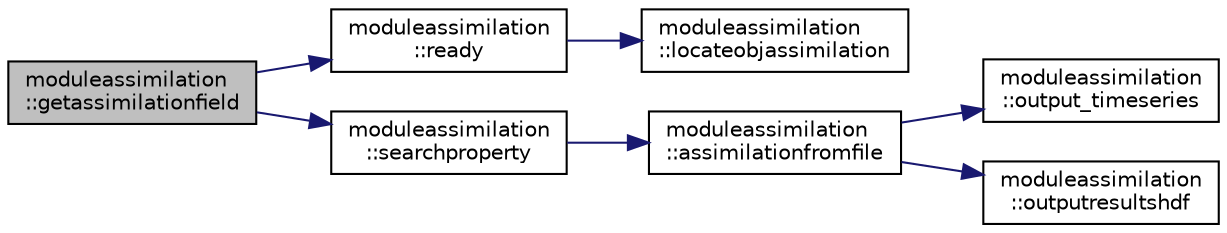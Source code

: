 digraph "moduleassimilation::getassimilationfield"
{
 // LATEX_PDF_SIZE
  edge [fontname="Helvetica",fontsize="10",labelfontname="Helvetica",labelfontsize="10"];
  node [fontname="Helvetica",fontsize="10",shape=record];
  rankdir="LR";
  Node1 [label="moduleassimilation\l::getassimilationfield",height=0.2,width=0.4,color="black", fillcolor="grey75", style="filled", fontcolor="black",tooltip=" "];
  Node1 -> Node2 [color="midnightblue",fontsize="10",style="solid"];
  Node2 [label="moduleassimilation\l::ready",height=0.2,width=0.4,color="black", fillcolor="white", style="filled",URL="$namespacemoduleassimilation.html#a7c7eb17646a26837c5dfb9acc963b010",tooltip=" "];
  Node2 -> Node3 [color="midnightblue",fontsize="10",style="solid"];
  Node3 [label="moduleassimilation\l::locateobjassimilation",height=0.2,width=0.4,color="black", fillcolor="white", style="filled",URL="$namespacemoduleassimilation.html#acb3e0bb143f8372bac2b99052ba4943d",tooltip=" "];
  Node1 -> Node4 [color="midnightblue",fontsize="10",style="solid"];
  Node4 [label="moduleassimilation\l::searchproperty",height=0.2,width=0.4,color="black", fillcolor="white", style="filled",URL="$namespacemoduleassimilation.html#a25c18cab5d2d7615f696e5f0ebfbada0",tooltip=" "];
  Node4 -> Node5 [color="midnightblue",fontsize="10",style="solid"];
  Node5 [label="moduleassimilation\l::assimilationfromfile",height=0.2,width=0.4,color="black", fillcolor="white", style="filled",URL="$namespacemoduleassimilation.html#ac07092b01bbf318f77800bb88c9f12bf",tooltip=" "];
  Node5 -> Node6 [color="midnightblue",fontsize="10",style="solid"];
  Node6 [label="moduleassimilation\l::output_timeseries",height=0.2,width=0.4,color="black", fillcolor="white", style="filled",URL="$namespacemoduleassimilation.html#a4802b71b408a488941f1becab34042ec",tooltip=" "];
  Node5 -> Node7 [color="midnightblue",fontsize="10",style="solid"];
  Node7 [label="moduleassimilation\l::outputresultshdf",height=0.2,width=0.4,color="black", fillcolor="white", style="filled",URL="$namespacemoduleassimilation.html#a48b30161fd16a556f8e54eeaf6b054e3",tooltip=" "];
}
